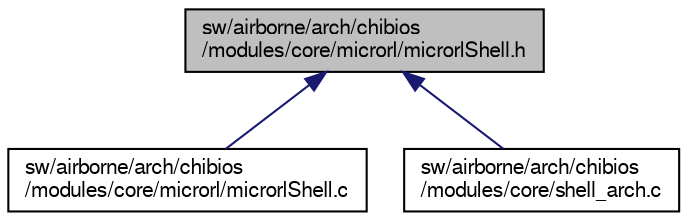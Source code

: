 digraph "sw/airborne/arch/chibios/modules/core/microrl/microrlShell.h"
{
  edge [fontname="FreeSans",fontsize="10",labelfontname="FreeSans",labelfontsize="10"];
  node [fontname="FreeSans",fontsize="10",shape=record];
  Node1 [label="sw/airborne/arch/chibios\l/modules/core/microrl/microrlShell.h",height=0.2,width=0.4,color="black", fillcolor="grey75", style="filled", fontcolor="black"];
  Node1 -> Node2 [dir="back",color="midnightblue",fontsize="10",style="solid",fontname="FreeSans"];
  Node2 [label="sw/airborne/arch/chibios\l/modules/core/microrl/microrlShell.c",height=0.2,width=0.4,color="black", fillcolor="white", style="filled",URL="$microrlShell_8c.html"];
  Node1 -> Node3 [dir="back",color="midnightblue",fontsize="10",style="solid",fontname="FreeSans"];
  Node3 [label="sw/airborne/arch/chibios\l/modules/core/shell_arch.c",height=0.2,width=0.4,color="black", fillcolor="white", style="filled",URL="$shell__arch_8c.html"];
}
